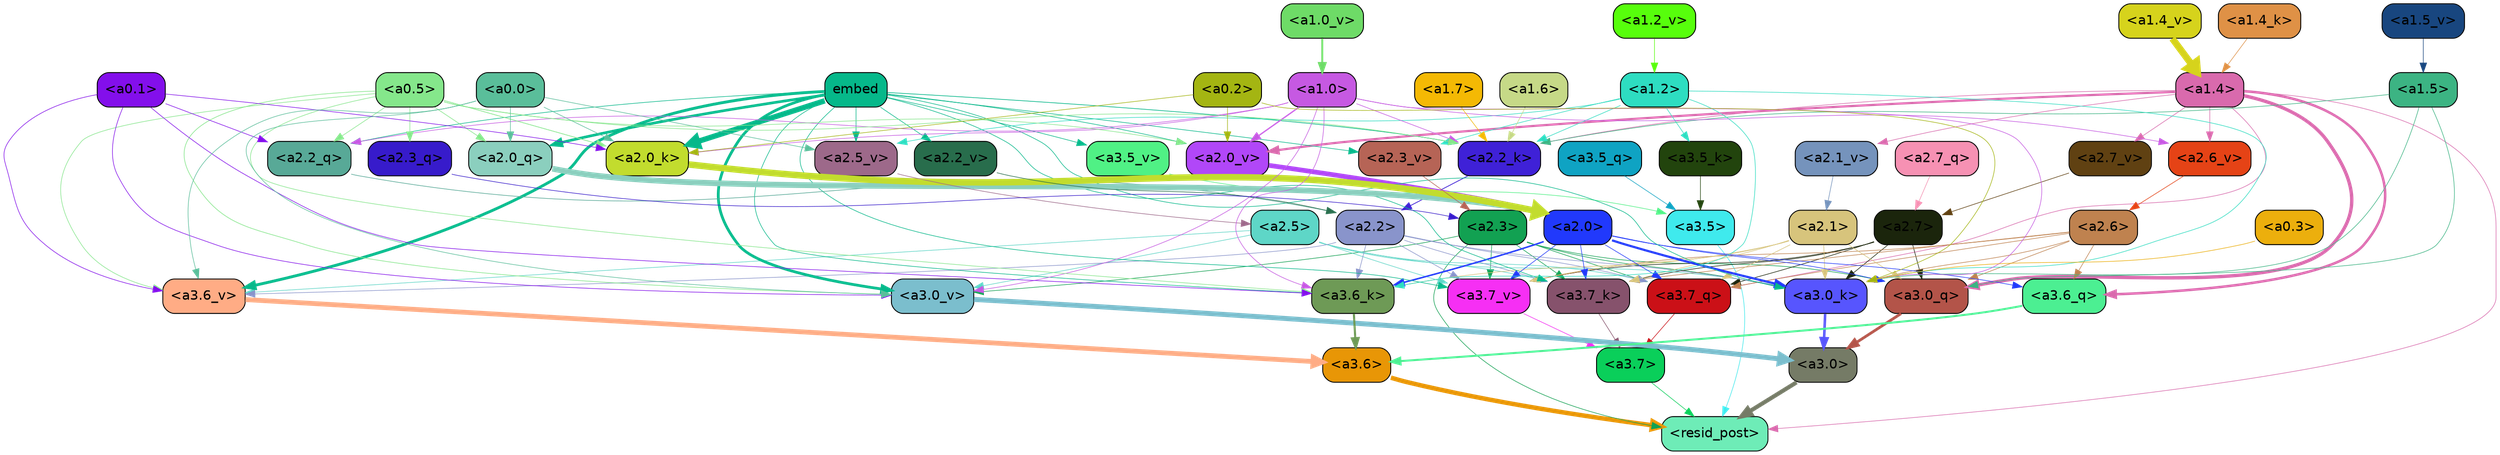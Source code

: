 strict digraph "" {
	graph [bgcolor=transparent,
		layout=dot,
		overlap=false,
		splines=true
	];
	"<a3.7>"	[color=black,
		fillcolor="#0acf5a",
		fontname=Helvetica,
		shape=box,
		style="filled, rounded"];
	"<resid_post>"	[color=black,
		fillcolor="#6eecb7",
		fontname=Helvetica,
		shape=box,
		style="filled, rounded"];
	"<a3.7>" -> "<resid_post>"	[color="#0acf5a",
		penwidth=0.6];
	"<a3.6>"	[color=black,
		fillcolor="#e89606",
		fontname=Helvetica,
		shape=box,
		style="filled, rounded"];
	"<a3.6>" -> "<resid_post>"	[color="#e89606",
		penwidth=4.6696330308914185];
	"<a3.5>"	[color=black,
		fillcolor="#3feaed",
		fontname=Helvetica,
		shape=box,
		style="filled, rounded"];
	"<a3.5>" -> "<resid_post>"	[color="#3feaed",
		penwidth=0.6];
	"<a3.0>"	[color=black,
		fillcolor="#757b66",
		fontname=Helvetica,
		shape=box,
		style="filled, rounded"];
	"<a3.0>" -> "<resid_post>"	[color="#757b66",
		penwidth=4.282557368278503];
	"<a2.3>"	[color=black,
		fillcolor="#12a152",
		fontname=Helvetica,
		shape=box,
		style="filled, rounded"];
	"<a2.3>" -> "<resid_post>"	[color="#12a152",
		penwidth=0.6];
	"<a3.7_q>"	[color=black,
		fillcolor="#cb1017",
		fontname=Helvetica,
		shape=box,
		style="filled, rounded"];
	"<a2.3>" -> "<a3.7_q>"	[color="#12a152",
		penwidth=0.6];
	"<a3.0_q>"	[color=black,
		fillcolor="#b35449",
		fontname=Helvetica,
		shape=box,
		style="filled, rounded"];
	"<a2.3>" -> "<a3.0_q>"	[color="#12a152",
		penwidth=0.6];
	"<a3.7_k>"	[color=black,
		fillcolor="#86526c",
		fontname=Helvetica,
		shape=box,
		style="filled, rounded"];
	"<a2.3>" -> "<a3.7_k>"	[color="#12a152",
		penwidth=0.6];
	"<a3.0_k>"	[color=black,
		fillcolor="#5755fe",
		fontname=Helvetica,
		shape=box,
		style="filled, rounded"];
	"<a2.3>" -> "<a3.0_k>"	[color="#12a152",
		penwidth=0.6];
	"<a3.7_v>"	[color=black,
		fillcolor="#f62ff4",
		fontname=Helvetica,
		shape=box,
		style="filled, rounded"];
	"<a2.3>" -> "<a3.7_v>"	[color="#12a152",
		penwidth=0.6];
	"<a3.0_v>"	[color=black,
		fillcolor="#7bbecd",
		fontname=Helvetica,
		shape=box,
		style="filled, rounded"];
	"<a2.3>" -> "<a3.0_v>"	[color="#12a152",
		penwidth=0.6];
	"<a1.4>"	[color=black,
		fillcolor="#d96aad",
		fontname=Helvetica,
		shape=box,
		style="filled, rounded"];
	"<a1.4>" -> "<resid_post>"	[color="#d96aad",
		penwidth=0.6];
	"<a1.4>" -> "<a3.7_q>"	[color="#d96aad",
		penwidth=0.6];
	"<a3.6_q>"	[color=black,
		fillcolor="#4cef92",
		fontname=Helvetica,
		shape=box,
		style="filled, rounded"];
	"<a1.4>" -> "<a3.6_q>"	[color="#d96aad",
		penwidth=2.6073555648326874];
	"<a1.4>" -> "<a3.0_q>"	[color="#d96aad",
		penwidth=3.4971605762839317];
	"<a2.2_k>"	[color=black,
		fillcolor="#3f21d7",
		fontname=Helvetica,
		shape=box,
		style="filled, rounded"];
	"<a1.4>" -> "<a2.2_k>"	[color="#d96aad",
		penwidth=0.6];
	"<a2.7_v>"	[color=black,
		fillcolor="#604112",
		fontname=Helvetica,
		shape=box,
		style="filled, rounded"];
	"<a1.4>" -> "<a2.7_v>"	[color="#d96aad",
		penwidth=0.6];
	"<a2.6_v>"	[color=black,
		fillcolor="#e54316",
		fontname=Helvetica,
		shape=box,
		style="filled, rounded"];
	"<a1.4>" -> "<a2.6_v>"	[color="#d96aad",
		penwidth=0.6];
	"<a2.1_v>"	[color=black,
		fillcolor="#7593bc",
		fontname=Helvetica,
		shape=box,
		style="filled, rounded"];
	"<a1.4>" -> "<a2.1_v>"	[color="#d96aad",
		penwidth=0.6];
	"<a2.0_v>"	[color=black,
		fillcolor="#b147f8",
		fontname=Helvetica,
		shape=box,
		style="filled, rounded"];
	"<a1.4>" -> "<a2.0_v>"	[color="#d96aad",
		penwidth=2.268670678138733];
	"<a3.7_q>" -> "<a3.7>"	[color="#cb1017",
		penwidth=0.6];
	"<a3.6_q>" -> "<a3.6>"	[color="#4cef92",
		penwidth=2.03758105635643];
	"<a3.5_q>"	[color=black,
		fillcolor="#0fa3c3",
		fontname=Helvetica,
		shape=box,
		style="filled, rounded"];
	"<a3.5_q>" -> "<a3.5>"	[color="#0fa3c3",
		penwidth=0.6];
	"<a3.0_q>" -> "<a3.0>"	[color="#b35449",
		penwidth=2.8638100624084473];
	"<a3.7_k>" -> "<a3.7>"	[color="#86526c",
		penwidth=0.6];
	"<a3.6_k>"	[color=black,
		fillcolor="#6e9a56",
		fontname=Helvetica,
		shape=box,
		style="filled, rounded"];
	"<a3.6_k>" -> "<a3.6>"	[color="#6e9a56",
		penwidth=2.174198240041733];
	"<a3.5_k>"	[color=black,
		fillcolor="#22440d",
		fontname=Helvetica,
		shape=box,
		style="filled, rounded"];
	"<a3.5_k>" -> "<a3.5>"	[color="#22440d",
		penwidth=0.6];
	"<a3.0_k>" -> "<a3.0>"	[color="#5755fe",
		penwidth=2.6274144649505615];
	"<a3.7_v>" -> "<a3.7>"	[color="#f62ff4",
		penwidth=0.6];
	"<a3.6_v>"	[color=black,
		fillcolor="#ffac85",
		fontname=Helvetica,
		shape=box,
		style="filled, rounded"];
	"<a3.6_v>" -> "<a3.6>"	[color="#ffac85",
		penwidth=5.002329230308533];
	"<a3.5_v>"	[color=black,
		fillcolor="#50f185",
		fontname=Helvetica,
		shape=box,
		style="filled, rounded"];
	"<a3.5_v>" -> "<a3.5>"	[color="#50f185",
		penwidth=0.6];
	"<a3.0_v>" -> "<a3.0>"	[color="#7bbecd",
		penwidth=5.188832879066467];
	"<a2.7>"	[color=black,
		fillcolor="#1b250c",
		fontname=Helvetica,
		shape=box,
		style="filled, rounded"];
	"<a2.7>" -> "<a3.7_q>"	[color="#1b250c",
		penwidth=0.6];
	"<a2.7>" -> "<a3.0_q>"	[color="#1b250c",
		penwidth=0.6];
	"<a2.7>" -> "<a3.7_k>"	[color="#1b250c",
		penwidth=0.6];
	"<a2.7>" -> "<a3.0_k>"	[color="#1b250c",
		penwidth=0.6];
	"<a2.7>" -> "<a3.7_v>"	[color="#1b250c",
		penwidth=0.6];
	"<a2.6>"	[color=black,
		fillcolor="#bf824f",
		fontname=Helvetica,
		shape=box,
		style="filled, rounded"];
	"<a2.6>" -> "<a3.7_q>"	[color="#bf824f",
		penwidth=0.6];
	"<a2.6>" -> "<a3.6_q>"	[color="#bf824f",
		penwidth=0.6];
	"<a2.6>" -> "<a3.0_q>"	[color="#bf824f",
		penwidth=0.6];
	"<a2.6>" -> "<a3.7_k>"	[color="#bf824f",
		penwidth=0.6];
	"<a2.6>" -> "<a3.0_k>"	[color="#bf824f",
		penwidth=0.6];
	"<a2.6>" -> "<a3.7_v>"	[color="#bf824f",
		penwidth=0.6];
	"<a2.5>"	[color=black,
		fillcolor="#5ed6c7",
		fontname=Helvetica,
		shape=box,
		style="filled, rounded"];
	"<a2.5>" -> "<a3.7_q>"	[color="#5ed6c7",
		penwidth=0.6];
	"<a2.5>" -> "<a3.7_k>"	[color="#5ed6c7",
		penwidth=0.6];
	"<a2.5>" -> "<a3.0_k>"	[color="#5ed6c7",
		penwidth=0.6];
	"<a2.5>" -> "<a3.7_v>"	[color="#5ed6c7",
		penwidth=0.6];
	"<a2.5>" -> "<a3.6_v>"	[color="#5ed6c7",
		penwidth=0.6];
	"<a2.5>" -> "<a3.0_v>"	[color="#5ed6c7",
		penwidth=0.6];
	"<a2.2>"	[color=black,
		fillcolor="#8994cb",
		fontname=Helvetica,
		shape=box,
		style="filled, rounded"];
	"<a2.2>" -> "<a3.7_q>"	[color="#8994cb",
		penwidth=0.6];
	"<a2.2>" -> "<a3.7_k>"	[color="#8994cb",
		penwidth=0.6];
	"<a2.2>" -> "<a3.6_k>"	[color="#8994cb",
		penwidth=0.6];
	"<a2.2>" -> "<a3.0_k>"	[color="#8994cb",
		penwidth=0.6];
	"<a2.2>" -> "<a3.7_v>"	[color="#8994cb",
		penwidth=0.6];
	"<a2.2>" -> "<a3.6_v>"	[color="#8994cb",
		penwidth=0.6];
	"<a2.1>"	[color=black,
		fillcolor="#d7c47c",
		fontname=Helvetica,
		shape=box,
		style="filled, rounded"];
	"<a2.1>" -> "<a3.7_q>"	[color="#d7c47c",
		penwidth=0.6];
	"<a2.1>" -> "<a3.0_q>"	[color="#d7c47c",
		penwidth=0.6];
	"<a2.1>" -> "<a3.7_k>"	[color="#d7c47c",
		penwidth=0.6];
	"<a2.1>" -> "<a3.6_k>"	[color="#d7c47c",
		penwidth=0.6];
	"<a2.1>" -> "<a3.0_k>"	[color="#d7c47c",
		penwidth=0.6];
	"<a2.1>" -> "<a3.7_v>"	[color="#d7c47c",
		penwidth=0.6];
	"<a2.0>"	[color=black,
		fillcolor="#2139fc",
		fontname=Helvetica,
		shape=box,
		style="filled, rounded"];
	"<a2.0>" -> "<a3.7_q>"	[color="#2139fc",
		penwidth=0.6];
	"<a2.0>" -> "<a3.6_q>"	[color="#2139fc",
		penwidth=0.6];
	"<a2.0>" -> "<a3.0_q>"	[color="#2139fc",
		penwidth=0.6];
	"<a2.0>" -> "<a3.7_k>"	[color="#2139fc",
		penwidth=0.6];
	"<a2.0>" -> "<a3.6_k>"	[color="#2139fc",
		penwidth=1.5568191409111023];
	"<a2.0>" -> "<a3.0_k>"	[color="#2139fc",
		penwidth=2.270527422428131];
	"<a2.0>" -> "<a3.7_v>"	[color="#2139fc",
		penwidth=0.6];
	"<a1.5>"	[color=black,
		fillcolor="#3cb483",
		fontname=Helvetica,
		shape=box,
		style="filled, rounded"];
	"<a1.5>" -> "<a3.0_q>"	[color="#3cb483",
		penwidth=0.6];
	"<a1.5>" -> "<a3.0_k>"	[color="#3cb483",
		penwidth=0.6];
	"<a1.5>" -> "<a2.2_k>"	[color="#3cb483",
		penwidth=0.6];
	embed	[color=black,
		fillcolor="#06b88a",
		fontname=Helvetica,
		shape=box,
		style="filled, rounded"];
	embed -> "<a3.7_k>"	[color="#06b88a",
		penwidth=0.6];
	embed -> "<a3.6_k>"	[color="#06b88a",
		penwidth=0.6];
	embed -> "<a3.0_k>"	[color="#06b88a",
		penwidth=0.6];
	embed -> "<a3.7_v>"	[color="#06b88a",
		penwidth=0.6];
	embed -> "<a3.6_v>"	[color="#06b88a",
		penwidth=2.9588699340820312];
	embed -> "<a3.5_v>"	[color="#06b88a",
		penwidth=0.6];
	embed -> "<a3.0_v>"	[color="#06b88a",
		penwidth=2.8686431646347046];
	"<a2.2_q>"	[color=black,
		fillcolor="#58a997",
		fontname=Helvetica,
		shape=box,
		style="filled, rounded"];
	embed -> "<a2.2_q>"	[color="#06b88a",
		penwidth=0.6];
	"<a2.0_q>"	[color=black,
		fillcolor="#8bcfbe",
		fontname=Helvetica,
		shape=box,
		style="filled, rounded"];
	embed -> "<a2.0_q>"	[color="#06b88a",
		penwidth=2.7617180347442627];
	embed -> "<a2.2_k>"	[color="#06b88a",
		penwidth=0.67606520652771];
	"<a2.0_k>"	[color=black,
		fillcolor="#c2dc2e",
		fontname=Helvetica,
		shape=box,
		style="filled, rounded"];
	embed -> "<a2.0_k>"	[color="#06b88a",
		penwidth=5.615107178688049];
	"<a2.5_v>"	[color=black,
		fillcolor="#9d698a",
		fontname=Helvetica,
		shape=box,
		style="filled, rounded"];
	embed -> "<a2.5_v>"	[color="#06b88a",
		penwidth=0.6];
	"<a2.3_v>"	[color=black,
		fillcolor="#b66456",
		fontname=Helvetica,
		shape=box,
		style="filled, rounded"];
	embed -> "<a2.3_v>"	[color="#06b88a",
		penwidth=0.6];
	"<a2.2_v>"	[color=black,
		fillcolor="#286d4c",
		fontname=Helvetica,
		shape=box,
		style="filled, rounded"];
	embed -> "<a2.2_v>"	[color="#06b88a",
		penwidth=0.6];
	embed -> "<a2.0_v>"	[color="#06b88a",
		penwidth=0.6];
	"<a1.2>"	[color=black,
		fillcolor="#2eddc1",
		fontname=Helvetica,
		shape=box,
		style="filled, rounded"];
	"<a1.2>" -> "<a3.6_k>"	[color="#2eddc1",
		penwidth=0.6];
	"<a1.2>" -> "<a3.5_k>"	[color="#2eddc1",
		penwidth=0.6];
	"<a1.2>" -> "<a3.0_k>"	[color="#2eddc1",
		penwidth=0.6];
	"<a1.2>" -> "<a2.2_k>"	[color="#2eddc1",
		penwidth=0.6];
	"<a1.2>" -> "<a2.5_v>"	[color="#2eddc1",
		penwidth=0.6];
	"<a1.2>" -> "<a2.3_v>"	[color="#2eddc1",
		penwidth=0.6];
	"<a1.0>"	[color=black,
		fillcolor="#c659e2",
		fontname=Helvetica,
		shape=box,
		style="filled, rounded"];
	"<a1.0>" -> "<a3.6_k>"	[color="#c659e2",
		penwidth=0.6];
	"<a1.0>" -> "<a3.0_k>"	[color="#c659e2",
		penwidth=0.6];
	"<a1.0>" -> "<a3.0_v>"	[color="#c659e2",
		penwidth=0.6];
	"<a1.0>" -> "<a2.2_q>"	[color="#c659e2",
		penwidth=0.6];
	"<a1.0>" -> "<a2.2_k>"	[color="#c659e2",
		penwidth=0.6];
	"<a1.0>" -> "<a2.0_k>"	[color="#c659e2",
		penwidth=0.6];
	"<a1.0>" -> "<a2.6_v>"	[color="#c659e2",
		penwidth=0.6];
	"<a1.0>" -> "<a2.0_v>"	[color="#c659e2",
		penwidth=1.27996826171875];
	"<a0.5>"	[color=black,
		fillcolor="#85e78b",
		fontname=Helvetica,
		shape=box,
		style="filled, rounded"];
	"<a0.5>" -> "<a3.6_k>"	[color="#85e78b",
		penwidth=0.6];
	"<a0.5>" -> "<a3.6_v>"	[color="#85e78b",
		penwidth=0.6];
	"<a0.5>" -> "<a3.0_v>"	[color="#85e78b",
		penwidth=0.6421224474906921];
	"<a2.3_q>"	[color=black,
		fillcolor="#371bcb",
		fontname=Helvetica,
		shape=box,
		style="filled, rounded"];
	"<a0.5>" -> "<a2.3_q>"	[color="#85e78b",
		penwidth=0.6];
	"<a0.5>" -> "<a2.2_q>"	[color="#85e78b",
		penwidth=0.6];
	"<a0.5>" -> "<a2.0_q>"	[color="#85e78b",
		penwidth=0.6];
	"<a0.5>" -> "<a2.2_k>"	[color="#85e78b",
		penwidth=0.6];
	"<a0.5>" -> "<a2.0_k>"	[color="#85e78b",
		penwidth=0.7151575088500977];
	"<a0.5>" -> "<a2.0_v>"	[color="#85e78b",
		penwidth=0.6];
	"<a0.1>"	[color=black,
		fillcolor="#830feb",
		fontname=Helvetica,
		shape=box,
		style="filled, rounded"];
	"<a0.1>" -> "<a3.6_k>"	[color="#830feb",
		penwidth=0.6];
	"<a0.1>" -> "<a3.6_v>"	[color="#830feb",
		penwidth=0.6];
	"<a0.1>" -> "<a3.0_v>"	[color="#830feb",
		penwidth=0.6];
	"<a0.1>" -> "<a2.2_q>"	[color="#830feb",
		penwidth=0.6];
	"<a0.1>" -> "<a2.0_k>"	[color="#830feb",
		penwidth=0.6];
	"<a0.3>"	[color=black,
		fillcolor="#ecaf0d",
		fontname=Helvetica,
		shape=box,
		style="filled, rounded"];
	"<a0.3>" -> "<a3.0_k>"	[color="#ecaf0d",
		penwidth=0.6];
	"<a0.2>"	[color=black,
		fillcolor="#a4b512",
		fontname=Helvetica,
		shape=box,
		style="filled, rounded"];
	"<a0.2>" -> "<a3.0_k>"	[color="#a4b512",
		penwidth=0.6];
	"<a0.2>" -> "<a2.0_k>"	[color="#a4b512",
		penwidth=0.6];
	"<a0.2>" -> "<a2.0_v>"	[color="#a4b512",
		penwidth=0.6];
	"<a0.0>"	[color=black,
		fillcolor="#5abe9a",
		fontname=Helvetica,
		shape=box,
		style="filled, rounded"];
	"<a0.0>" -> "<a3.6_v>"	[color="#5abe9a",
		penwidth=0.6];
	"<a0.0>" -> "<a3.0_v>"	[color="#5abe9a",
		penwidth=0.6];
	"<a0.0>" -> "<a2.0_q>"	[color="#5abe9a",
		penwidth=0.6];
	"<a0.0>" -> "<a2.0_k>"	[color="#5abe9a",
		penwidth=0.6];
	"<a0.0>" -> "<a2.5_v>"	[color="#5abe9a",
		penwidth=0.6];
	"<a2.7_q>"	[color=black,
		fillcolor="#f691b3",
		fontname=Helvetica,
		shape=box,
		style="filled, rounded"];
	"<a2.7_q>" -> "<a2.7>"	[color="#f691b3",
		penwidth=0.6];
	"<a2.3_q>" -> "<a2.3>"	[color="#371bcb",
		penwidth=0.6];
	"<a2.2_q>" -> "<a2.2>"	[color="#58a997",
		penwidth=0.6340763568878174];
	"<a2.0_q>" -> "<a2.0>"	[color="#8bcfbe",
		penwidth=6.0160088539123535];
	"<a2.2_k>" -> "<a2.2>"	[color="#3f21d7",
		penwidth=0.7764816284179688];
	"<a2.0_k>" -> "<a2.0>"	[color="#c2dc2e",
		penwidth=6.773025274276733];
	"<a2.7_v>" -> "<a2.7>"	[color="#604112",
		penwidth=0.6];
	"<a2.6_v>" -> "<a2.6>"	[color="#e54316",
		penwidth=0.6];
	"<a2.5_v>" -> "<a2.5>"	[color="#9d698a",
		penwidth=0.6];
	"<a2.3_v>" -> "<a2.3>"	[color="#b66456",
		penwidth=0.6];
	"<a2.2_v>" -> "<a2.2>"	[color="#286d4c",
		penwidth=0.6];
	"<a2.1_v>" -> "<a2.1>"	[color="#7593bc",
		penwidth=0.6];
	"<a2.0_v>" -> "<a2.0>"	[color="#b147f8",
		penwidth=4.906715989112854];
	"<a1.7>"	[color=black,
		fillcolor="#f4b904",
		fontname=Helvetica,
		shape=box,
		style="filled, rounded"];
	"<a1.7>" -> "<a2.2_k>"	[color="#f4b904",
		penwidth=0.6];
	"<a1.6>"	[color=black,
		fillcolor="#c6d987",
		fontname=Helvetica,
		shape=box,
		style="filled, rounded"];
	"<a1.6>" -> "<a2.2_k>"	[color="#c6d987",
		penwidth=0.6];
	"<a1.4_k>"	[color=black,
		fillcolor="#df9146",
		fontname=Helvetica,
		shape=box,
		style="filled, rounded"];
	"<a1.4_k>" -> "<a1.4>"	[color="#df9146",
		penwidth=0.6];
	"<a1.5_v>"	[color=black,
		fillcolor="#18467f",
		fontname=Helvetica,
		shape=box,
		style="filled, rounded"];
	"<a1.5_v>" -> "<a1.5>"	[color="#18467f",
		penwidth=0.6];
	"<a1.4_v>"	[color=black,
		fillcolor="#d6d31c",
		fontname=Helvetica,
		shape=box,
		style="filled, rounded"];
	"<a1.4_v>" -> "<a1.4>"	[color="#d6d31c",
		penwidth=7.093163728713989];
	"<a1.2_v>"	[color=black,
		fillcolor="#57fe0c",
		fontname=Helvetica,
		shape=box,
		style="filled, rounded"];
	"<a1.2_v>" -> "<a1.2>"	[color="#57fe0c",
		penwidth=0.6];
	"<a1.0_v>"	[color=black,
		fillcolor="#6edb67",
		fontname=Helvetica,
		shape=box,
		style="filled, rounded"];
	"<a1.0_v>" -> "<a1.0>"	[color="#6edb67",
		penwidth=1.9666723012924194];
}
